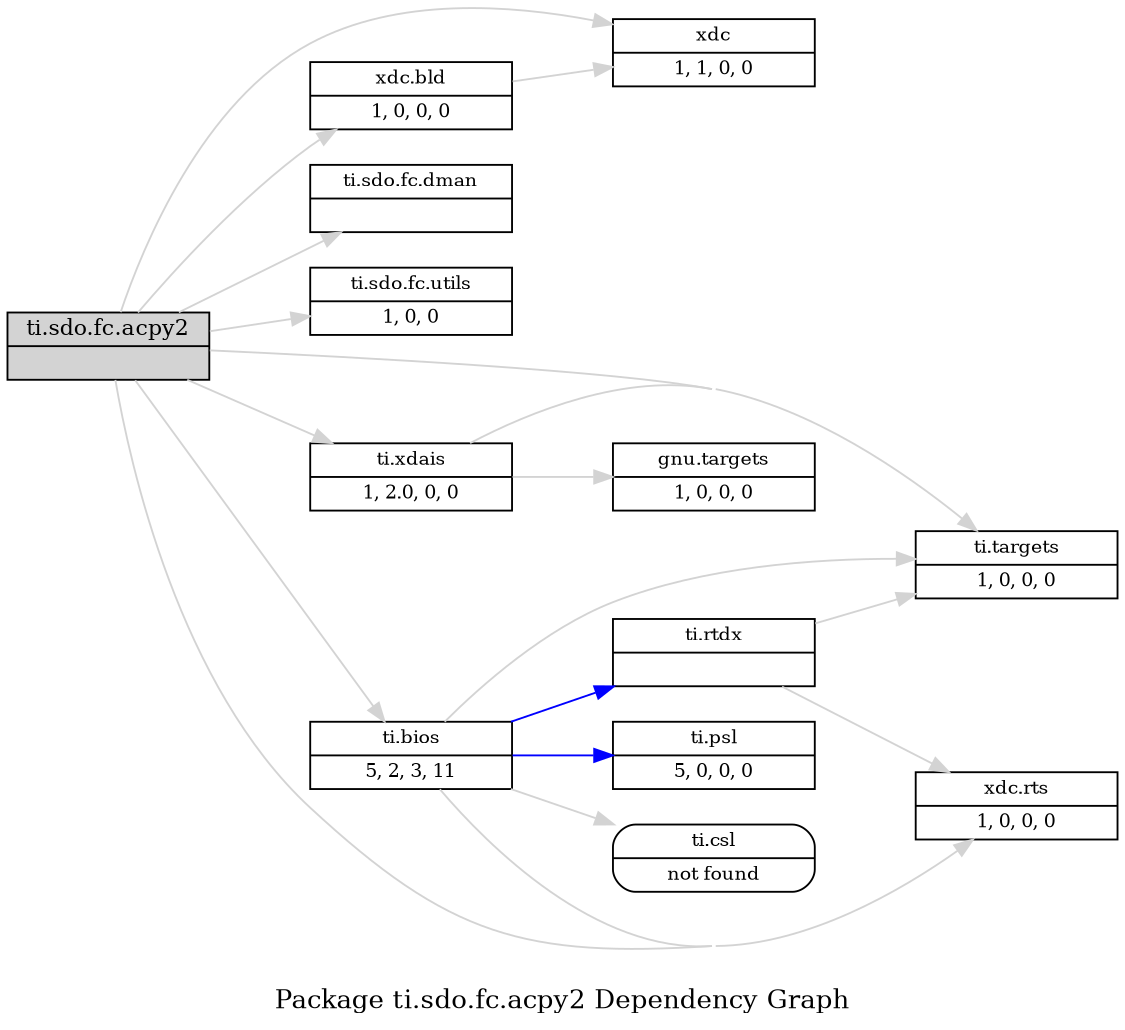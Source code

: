 digraph dependencies {
    label="\nPackage ti.sdo.fc.acpy2 Dependency Graph";
    size="7.5,10";
    rankdir=LR;
    ranksep=".75";
    concentrate="true";
    node [fixedsize=true, width=1.5, style=filled, color=black];
    node [font=Helvetica, fontsize=12, fillcolor=lightgrey];
    ti_sdo_fc_acpy2 [shape=record,label="ti.sdo.fc.acpy2|", URL="package.rel.xml"];
    node [fontsize=10, fillcolor=white];

    edge [style=solid, color=blue]

    edge [style=solid, color=lightgrey]
    xdc [shape=record,label="xdc|1, 1, 0, 0", URL="../../../../../../../../../../toolsrc/library/vendors2005/xdc/xdcdist-d36/Linux/packages/xdc/package/package.rel.svg"];
    ti_sdo_fc_acpy2 -> xdc;
    xdc_bld [shape=record,label="xdc.bld|1, 0, 0, 0", URL="../../../../../../../../../../toolsrc/library/vendors2005/xdc/xdcdist-d36/Linux/packages/xdc/bld/package/package.rel.svg"];
    ti_sdo_fc_acpy2 -> xdc_bld;
    ti_sdo_fc_dman [shape=record,label="ti.sdo.fc.dman|", URL="../../dman/package/package.rel.svg"];
    ti_sdo_fc_acpy2 -> ti_sdo_fc_dman;
    ti_sdo_fc_utils [shape=record,label="ti.sdo.fc.utils|1, 0, 0", URL="../../utils/package/package.rel.svg"];
    ti_sdo_fc_acpy2 -> ti_sdo_fc_utils;
    ti_targets [shape=record,label="ti.targets|1, 0, 0, 0", URL="../../../../../../../../../../toolsrc/library/vendors2005/xdc/xdcdist-d36/Linux/packages/ti/targets/package/package.rel.svg"];
    ti_sdo_fc_acpy2 -> ti_targets;
    ti_bios [shape=record,label="ti.bios|5, 2, 3, 11", URL="../../../../../../../../../../rtree/install/trees/products/sabios-h05/product/Linux/bios_5_31/packages/ti/bios/package/package.rel.svg"];
    ti_sdo_fc_acpy2 -> ti_bios;
    xdc_rts [shape=record,label="xdc.rts|1, 0, 0, 0", URL="../../../../../../../../../../toolsrc/library/vendors2005/xdc/xdcdist-d36/Linux/packages/xdc/rts/package/package.rel.svg"];
    ti_sdo_fc_acpy2 -> xdc_rts;
    ti_xdais [shape=record,label="ti.xdais|1, 2.0, 0, 0", URL="../../../../../../imports/ti/xdais/package/package.rel.svg"];
    ti_sdo_fc_acpy2 -> ti_xdais;

    edge [style=solid, color=blue]

    edge [style=solid, color=lightgrey]
    gnu_targets [shape=record,label="gnu.targets|1, 0, 0, 0", URL="../../../../../../../../../../toolsrc/library/vendors2005/xdc/xdcdist-d36/Linux/packages/gnu/targets/package/package.rel.svg"];
    ti_xdais -> gnu_targets;
    ti_xdais -> ti_targets;

    edge [style=solid, color=blue]

    edge [style=solid, color=lightgrey]

    edge [style=solid, color=blue]

    edge [style=solid, color=lightgrey]

    edge [style=solid, color=blue]
    ti_psl [shape=record,label="ti.psl|5, 0, 0, 0", URL="../../../../../../../../../../rtree/install/trees/products/sabios-h05/product/Linux/bios_5_31/packages/ti/psl/package/package.rel.svg"];
    ti_bios -> ti_psl;
    ti_rtdx [shape=record,label="ti.rtdx|", URL="../../../../../../../../../../rtree/install/trees/products/sabios-h05/product/Linux/bios_5_31/packages/ti/rtdx/package/package.rel.svg"];
    ti_bios -> ti_rtdx;

    edge [style=solid, color=lightgrey]
    ti_csl [shape=record,label="ti.csl|not found"style=rounded, ];
    ti_bios -> ti_csl;
    ti_bios -> ti_psl;
    ti_bios -> ti_rtdx;
    ti_bios -> ti_targets;
    ti_bios -> xdc_rts;

    edge [style=solid, color=blue]

    edge [style=solid, color=lightgrey]

    edge [style=solid, color=blue]

    edge [style=solid, color=lightgrey]
    ti_rtdx -> xdc_rts;
    ti_rtdx -> ti_targets;

    edge [style=solid, color=blue]

    edge [style=solid, color=lightgrey]

    edge [style=solid, color=blue]

    edge [style=solid, color=lightgrey]

    edge [style=solid, color=blue]

    edge [style=solid, color=lightgrey]

    edge [style=solid, color=blue]

    edge [style=solid, color=lightgrey]

    edge [style=solid, color=blue]

    edge [style=solid, color=lightgrey]
    xdc_bld -> xdc;

    edge [style=solid, color=blue]

    edge [style=solid, color=lightgrey]
}
